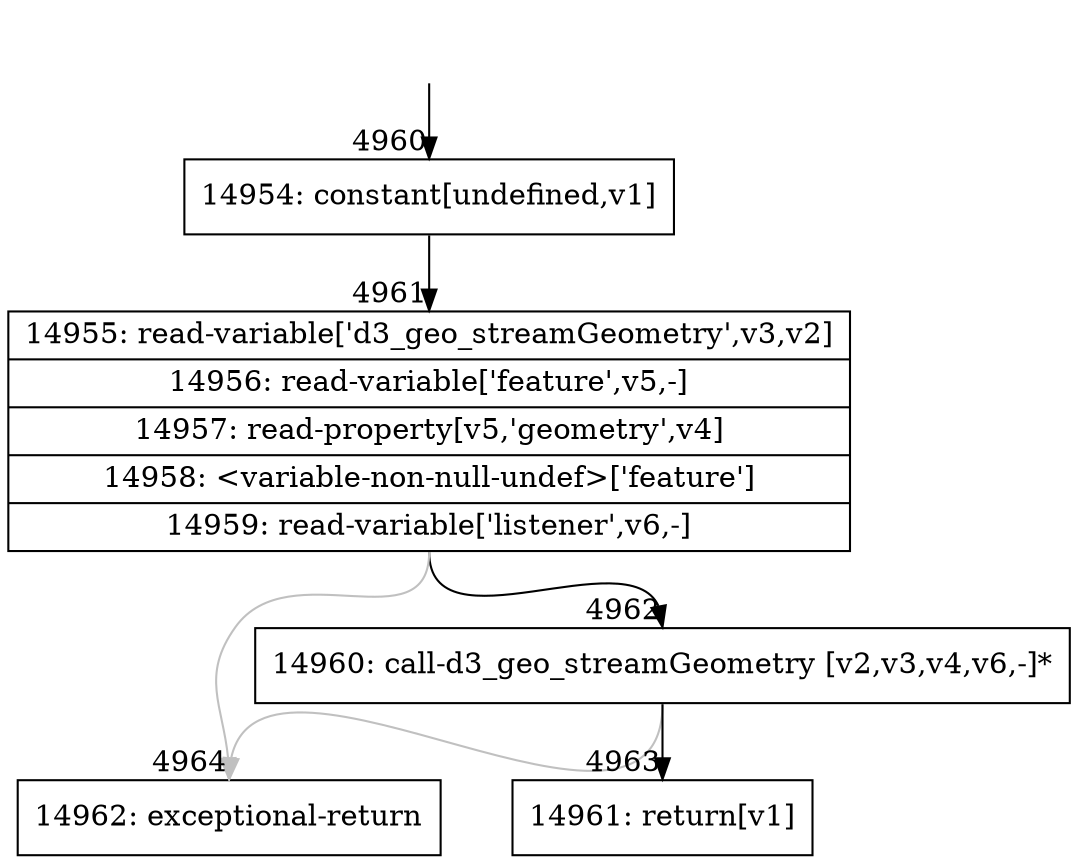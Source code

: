 digraph {
rankdir="TD"
BB_entry469[shape=none,label=""];
BB_entry469 -> BB4960 [tailport=s, headport=n, headlabel="    4960"]
BB4960 [shape=record label="{14954: constant[undefined,v1]}" ] 
BB4960 -> BB4961 [tailport=s, headport=n, headlabel="      4961"]
BB4961 [shape=record label="{14955: read-variable['d3_geo_streamGeometry',v3,v2]|14956: read-variable['feature',v5,-]|14957: read-property[v5,'geometry',v4]|14958: \<variable-non-null-undef\>['feature']|14959: read-variable['listener',v6,-]}" ] 
BB4961 -> BB4962 [tailport=s, headport=n, headlabel="      4962"]
BB4961 -> BB4964 [tailport=s, headport=n, color=gray, headlabel="      4964"]
BB4962 [shape=record label="{14960: call-d3_geo_streamGeometry [v2,v3,v4,v6,-]*}" ] 
BB4962 -> BB4963 [tailport=s, headport=n, headlabel="      4963"]
BB4962 -> BB4964 [tailport=s, headport=n, color=gray]
BB4963 [shape=record label="{14961: return[v1]}" ] 
BB4964 [shape=record label="{14962: exceptional-return}" ] 
//#$~ 2879
}
